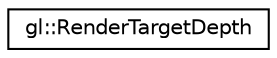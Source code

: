 digraph "Graphical Class Hierarchy"
{
 // LATEX_PDF_SIZE
  edge [fontname="Helvetica",fontsize="10",labelfontname="Helvetica",labelfontsize="10"];
  node [fontname="Helvetica",fontsize="10",shape=record];
  rankdir="LR";
  Node0 [label="gl::RenderTargetDepth",height=0.2,width=0.4,color="black", fillcolor="white", style="filled",URL="$structgl_1_1RenderTargetDepth.html",tooltip=" "];
}
